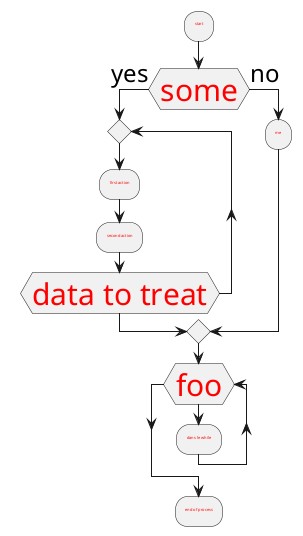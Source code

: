 {
  "sha1": "mxisavnbrribt9yh3ftd1iz9egqu3z9",
  "insertion": {
    "when": "2024-06-03T18:59:35.875Z",
    "user": "plantuml@gmail.com"
  }
}
@startuml
skinparam activityFontSize 4
skinparam activityDiamondFontSize 30
skinparam activityArrowFontSize 24
skinparam activityFontColor red

:start;
if (some) then (yes)
repeat
  :first action;
  :second action;
repeatwhile (data to treat)
else (no)
  :me;
endif
while (foo)
  :dans le while;
endwhile
:end of process;
@enduml
